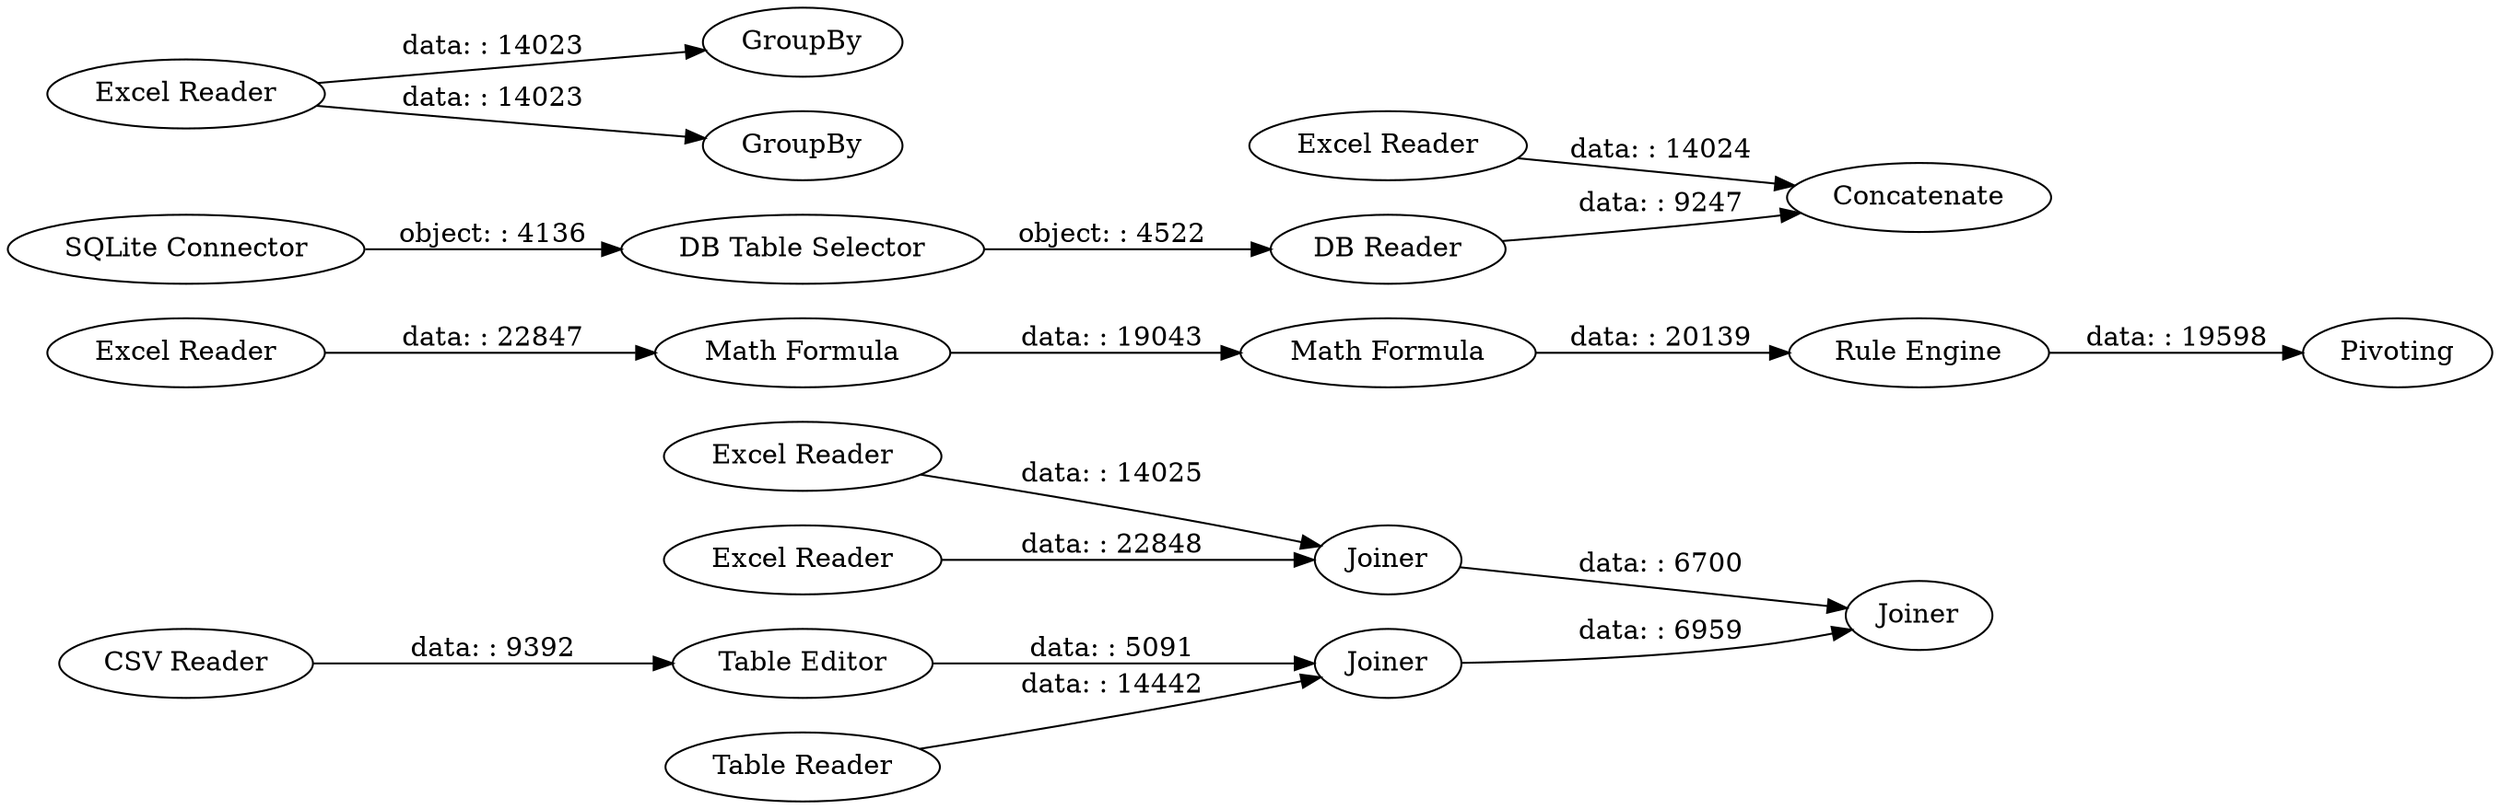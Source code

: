 digraph {
	"-5685440431570957307_46" [label=Joiner]
	"-5685440431570957307_44" [label=Joiner]
	"8913681730029397251_19" [label="Excel Reader"]
	"-5685440431570957307_43" [label=Joiner]
	"-5685440431570957307_47" [label=Concatenate]
	"-5685440431570957307_34" [label="CSV Reader"]
	"-5685440431570957307_40" [label=GroupBy]
	"-5685440431570957307_41" [label=GroupBy]
	"-5685440431570957307_45" [label="Table Editor"]
	"-5685440431570957307_39" [label="Excel Reader"]
	"-5685440431570957307_6" [label="SQLite Connector"]
	"-5685440431570957307_19" [label="DB Reader"]
	"8913681730029397251_22" [label="Rule Engine"]
	"-5685440431570957307_33" [label="Table Reader"]
	"8913681730029397251_21" [label="Math Formula"]
	"8913681730029397251_20" [label="Math Formula"]
	"-5685440431570957307_27" [label="Excel Reader"]
	"-5685440431570957307_20" [label="Excel Reader"]
	"-5685440431570957307_38" [label="Excel Reader"]
	"-5685440431570957307_42" [label=Pivoting]
	"-5685440431570957307_14" [label="DB Table Selector"]
	"8913681730029397251_21" -> "8913681730029397251_22" [label="data: : 20139"]
	"-5685440431570957307_6" -> "-5685440431570957307_14" [label="object: : 4136"]
	"-5685440431570957307_46" -> "-5685440431570957307_44" [label="data: : 6959"]
	"-5685440431570957307_14" -> "-5685440431570957307_19" [label="object: : 4522"]
	"-5685440431570957307_39" -> "-5685440431570957307_47" [label="data: : 14024"]
	"-5685440431570957307_20" -> "-5685440431570957307_41" [label="data: : 14023"]
	"8913681730029397251_19" -> "8913681730029397251_20" [label="data: : 22847"]
	"-5685440431570957307_45" -> "-5685440431570957307_46" [label="data: : 5091"]
	"8913681730029397251_20" -> "8913681730029397251_21" [label="data: : 19043"]
	"-5685440431570957307_27" -> "-5685440431570957307_43" [label="data: : 14025"]
	"-5685440431570957307_19" -> "-5685440431570957307_47" [label="data: : 9247"]
	"-5685440431570957307_43" -> "-5685440431570957307_44" [label="data: : 6700"]
	"-5685440431570957307_20" -> "-5685440431570957307_40" [label="data: : 14023"]
	"-5685440431570957307_38" -> "-5685440431570957307_43" [label="data: : 22848"]
	"8913681730029397251_22" -> "-5685440431570957307_42" [label="data: : 19598"]
	"-5685440431570957307_34" -> "-5685440431570957307_45" [label="data: : 9392"]
	"-5685440431570957307_33" -> "-5685440431570957307_46" [label="data: : 14442"]
	rankdir=LR
}
